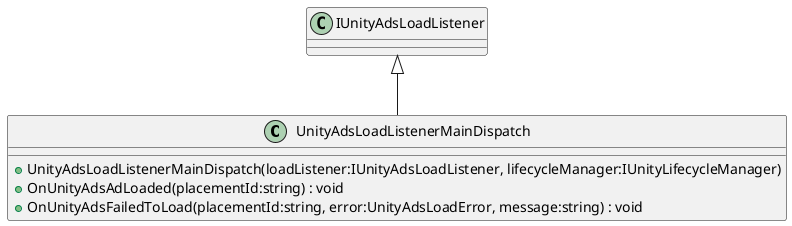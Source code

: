 @startuml
class UnityAdsLoadListenerMainDispatch {
    + UnityAdsLoadListenerMainDispatch(loadListener:IUnityAdsLoadListener, lifecycleManager:IUnityLifecycleManager)
    + OnUnityAdsAdLoaded(placementId:string) : void
    + OnUnityAdsFailedToLoad(placementId:string, error:UnityAdsLoadError, message:string) : void
}
IUnityAdsLoadListener <|-- UnityAdsLoadListenerMainDispatch
@enduml
